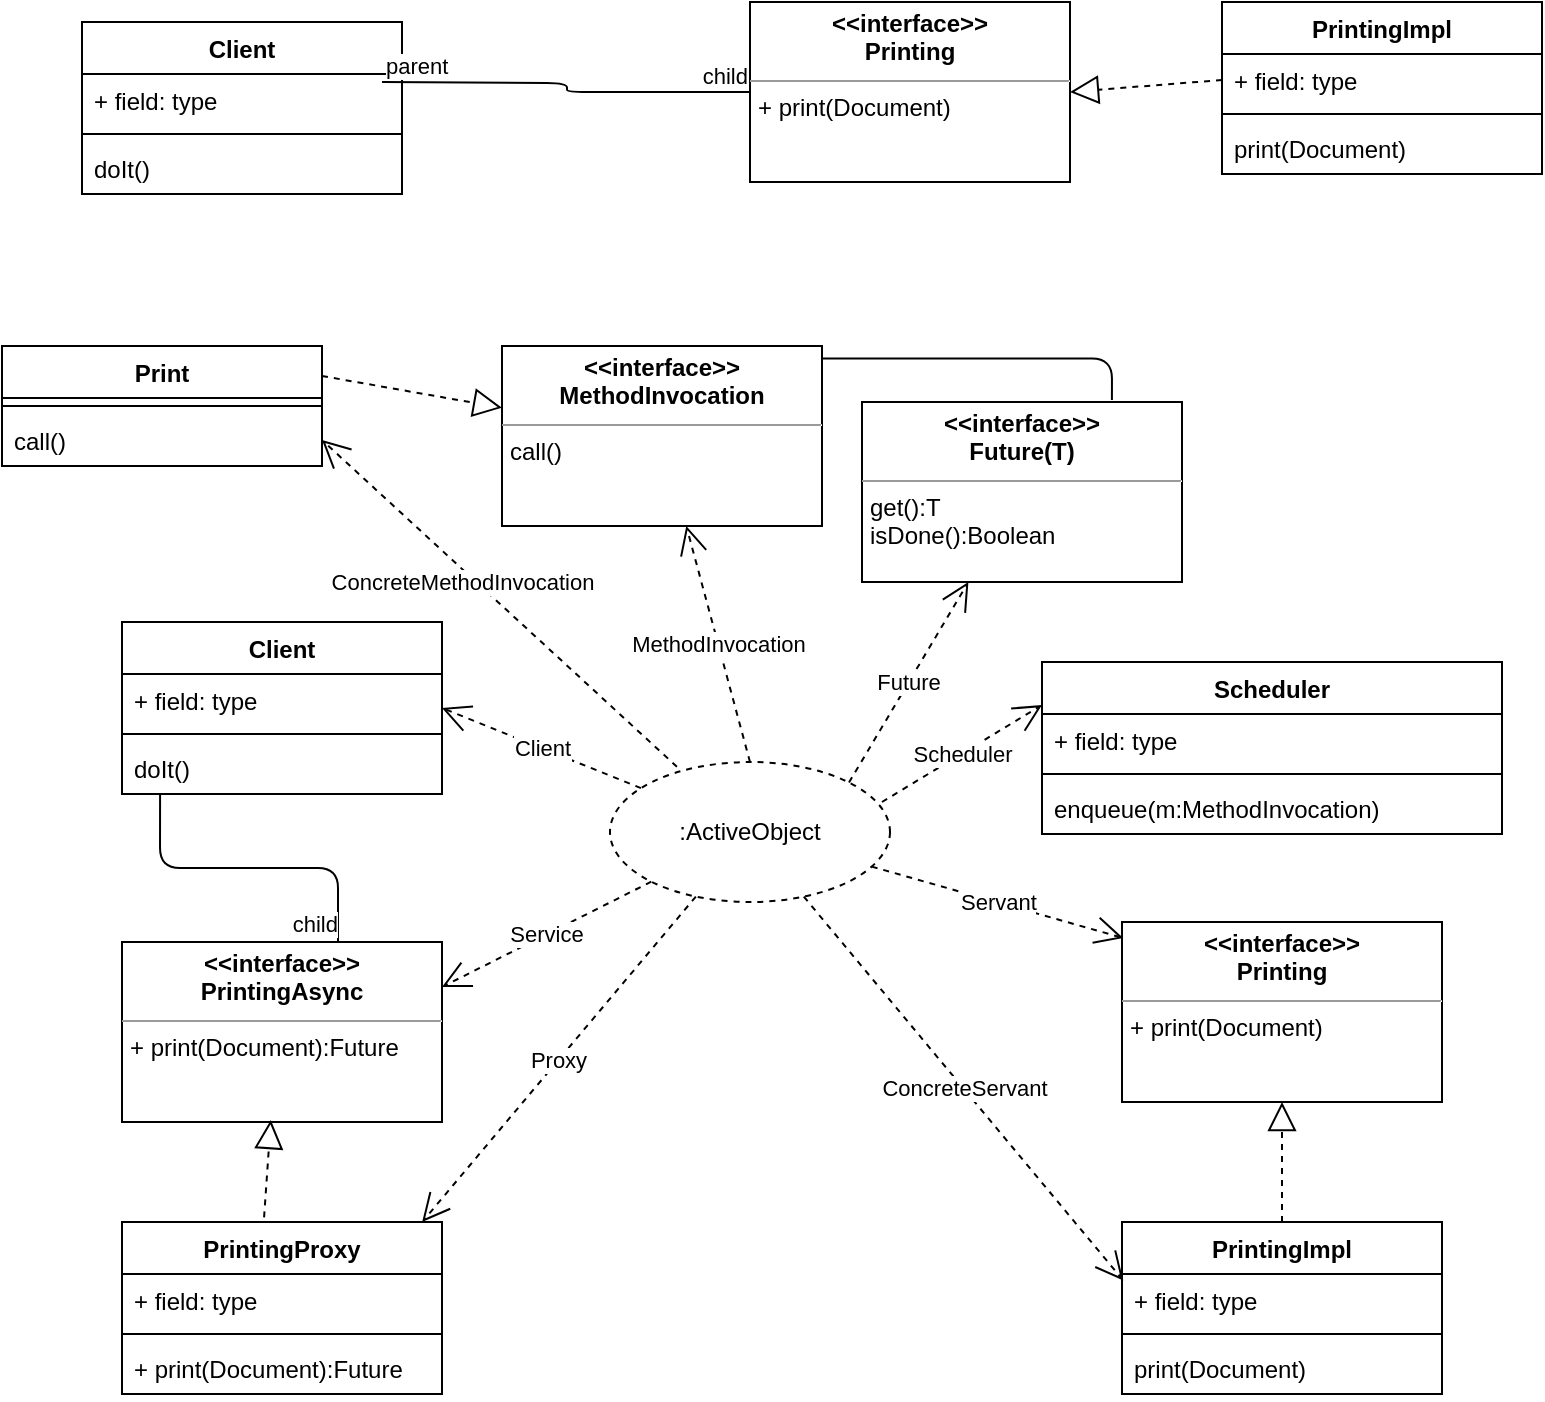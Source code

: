 <mxfile version="13.7.9" type="device" pages="6"><diagram id="1dwqEB6doRE_tFLgQ4qO" name="PrintingAsync types"><mxGraphModel dx="897" dy="573" grid="1" gridSize="10" guides="1" tooltips="1" connect="1" arrows="1" fold="1" page="1" pageScale="1" pageWidth="827" pageHeight="1169" math="0" shadow="0"><root><mxCell id="0"/><mxCell id="1" parent="0"/><mxCell id="ykbvOk35dduoiNCnqhzQ-1" value="Client" style="swimlane;fontStyle=1;align=center;verticalAlign=top;childLayout=stackLayout;horizontal=1;startSize=26;horizontalStack=0;resizeParent=1;resizeParentMax=0;resizeLast=0;collapsible=1;marginBottom=0;" parent="1" vertex="1"><mxGeometry x="80" y="80" width="160" height="86" as="geometry"/></mxCell><mxCell id="ykbvOk35dduoiNCnqhzQ-6" value="" style="endArrow=none;html=1;edgeStyle=orthogonalEdgeStyle;" parent="ykbvOk35dduoiNCnqhzQ-1" target="ykbvOk35dduoiNCnqhzQ-5" edge="1"><mxGeometry relative="1" as="geometry"><mxPoint x="150" y="30" as="sourcePoint"/><mxPoint x="310" y="30" as="targetPoint"/></mxGeometry></mxCell><mxCell id="ykbvOk35dduoiNCnqhzQ-7" value="parent" style="edgeLabel;resizable=0;html=1;align=left;verticalAlign=bottom;" parent="ykbvOk35dduoiNCnqhzQ-6" connectable="0" vertex="1"><mxGeometry x="-1" relative="1" as="geometry"/></mxCell><mxCell id="ykbvOk35dduoiNCnqhzQ-8" value="child" style="edgeLabel;resizable=0;html=1;align=right;verticalAlign=bottom;" parent="ykbvOk35dduoiNCnqhzQ-6" connectable="0" vertex="1"><mxGeometry x="1" relative="1" as="geometry"/></mxCell><mxCell id="ykbvOk35dduoiNCnqhzQ-2" value="+ field: type" style="text;strokeColor=none;fillColor=none;align=left;verticalAlign=top;spacingLeft=4;spacingRight=4;overflow=hidden;rotatable=0;points=[[0,0.5],[1,0.5]];portConstraint=eastwest;" parent="ykbvOk35dduoiNCnqhzQ-1" vertex="1"><mxGeometry y="26" width="160" height="26" as="geometry"/></mxCell><mxCell id="ykbvOk35dduoiNCnqhzQ-3" value="" style="line;strokeWidth=1;fillColor=none;align=left;verticalAlign=middle;spacingTop=-1;spacingLeft=3;spacingRight=3;rotatable=0;labelPosition=right;points=[];portConstraint=eastwest;" parent="ykbvOk35dduoiNCnqhzQ-1" vertex="1"><mxGeometry y="52" width="160" height="8" as="geometry"/></mxCell><mxCell id="ykbvOk35dduoiNCnqhzQ-4" value="doIt()" style="text;strokeColor=none;fillColor=none;align=left;verticalAlign=top;spacingLeft=4;spacingRight=4;overflow=hidden;rotatable=0;points=[[0,0.5],[1,0.5]];portConstraint=eastwest;" parent="ykbvOk35dduoiNCnqhzQ-1" vertex="1"><mxGeometry y="60" width="160" height="26" as="geometry"/></mxCell><mxCell id="ykbvOk35dduoiNCnqhzQ-5" value="&lt;p style=&quot;margin: 0px ; margin-top: 4px ; text-align: center&quot;&gt;&lt;b&gt;&amp;lt;&amp;lt;interface&amp;gt;&amp;gt;&lt;br&gt;Printing&lt;/b&gt;&lt;/p&gt;&lt;hr size=&quot;1&quot;&gt;&lt;p style=&quot;margin: 0px ; margin-left: 4px&quot;&gt;&lt;/p&gt;&lt;p style=&quot;margin: 0px ; margin-left: 4px&quot;&gt;+ print(Document)&lt;/p&gt;" style="verticalAlign=top;align=left;overflow=fill;fontSize=12;fontFamily=Helvetica;html=1;" parent="1" vertex="1"><mxGeometry x="414" y="70" width="160" height="90" as="geometry"/></mxCell><mxCell id="ykbvOk35dduoiNCnqhzQ-9" value=":ActiveObject" style="ellipse;whiteSpace=wrap;html=1;dashed=1;" parent="1" vertex="1"><mxGeometry x="344" y="450" width="140" height="70" as="geometry"/></mxCell><mxCell id="ykbvOk35dduoiNCnqhzQ-10" value="Client" style="swimlane;fontStyle=1;align=center;verticalAlign=top;childLayout=stackLayout;horizontal=1;startSize=26;horizontalStack=0;resizeParent=1;resizeParentMax=0;resizeLast=0;collapsible=1;marginBottom=0;" parent="1" vertex="1"><mxGeometry x="100" y="380" width="160" height="86" as="geometry"/></mxCell><mxCell id="ykbvOk35dduoiNCnqhzQ-14" value="+ field: type" style="text;strokeColor=none;fillColor=none;align=left;verticalAlign=top;spacingLeft=4;spacingRight=4;overflow=hidden;rotatable=0;points=[[0,0.5],[1,0.5]];portConstraint=eastwest;" parent="ykbvOk35dduoiNCnqhzQ-10" vertex="1"><mxGeometry y="26" width="160" height="26" as="geometry"/></mxCell><mxCell id="ykbvOk35dduoiNCnqhzQ-15" value="" style="line;strokeWidth=1;fillColor=none;align=left;verticalAlign=middle;spacingTop=-1;spacingLeft=3;spacingRight=3;rotatable=0;labelPosition=right;points=[];portConstraint=eastwest;" parent="ykbvOk35dduoiNCnqhzQ-10" vertex="1"><mxGeometry y="52" width="160" height="8" as="geometry"/></mxCell><mxCell id="ykbvOk35dduoiNCnqhzQ-16" value="doIt()" style="text;strokeColor=none;fillColor=none;align=left;verticalAlign=top;spacingLeft=4;spacingRight=4;overflow=hidden;rotatable=0;points=[[0,0.5],[1,0.5]];portConstraint=eastwest;" parent="ykbvOk35dduoiNCnqhzQ-10" vertex="1"><mxGeometry y="60" width="160" height="26" as="geometry"/></mxCell><mxCell id="ykbvOk35dduoiNCnqhzQ-17" value="Client" style="endArrow=open;endSize=12;dashed=1;html=1;" parent="1" source="ykbvOk35dduoiNCnqhzQ-9" edge="1"><mxGeometry width="160" relative="1" as="geometry"><mxPoint x="230" y="620" as="sourcePoint"/><mxPoint x="260" y="423" as="targetPoint"/></mxGeometry></mxCell><mxCell id="ykbvOk35dduoiNCnqhzQ-18" value="&lt;p style=&quot;margin: 0px ; margin-top: 4px ; text-align: center&quot;&gt;&lt;b&gt;&amp;lt;&amp;lt;interface&amp;gt;&amp;gt;&lt;br&gt;PrintingAsync&lt;/b&gt;&lt;/p&gt;&lt;hr size=&quot;1&quot;&gt;&lt;p style=&quot;margin: 0px ; margin-left: 4px&quot;&gt;&lt;/p&gt;&lt;p style=&quot;margin: 0px ; margin-left: 4px&quot;&gt;+ print(Document):Future&lt;/p&gt;" style="verticalAlign=top;align=left;overflow=fill;fontSize=12;fontFamily=Helvetica;html=1;" parent="1" vertex="1"><mxGeometry x="100" y="540" width="160" height="90" as="geometry"/></mxCell><mxCell id="ykbvOk35dduoiNCnqhzQ-19" value="" style="endArrow=none;html=1;edgeStyle=orthogonalEdgeStyle;entryX=0.675;entryY=0;entryDx=0;entryDy=0;entryPerimeter=0;exitX=0.119;exitY=1;exitDx=0;exitDy=0;exitPerimeter=0;" parent="1" source="ykbvOk35dduoiNCnqhzQ-16" target="ykbvOk35dduoiNCnqhzQ-18" edge="1"><mxGeometry relative="1" as="geometry"><mxPoint x="50" y="490" as="sourcePoint"/><mxPoint x="210" y="490" as="targetPoint"/></mxGeometry></mxCell><mxCell id="ykbvOk35dduoiNCnqhzQ-21" value="child" style="edgeLabel;resizable=0;html=1;align=right;verticalAlign=bottom;" parent="ykbvOk35dduoiNCnqhzQ-19" connectable="0" vertex="1"><mxGeometry x="1" relative="1" as="geometry"/></mxCell><mxCell id="ykbvOk35dduoiNCnqhzQ-22" value="Service" style="endArrow=open;endSize=12;dashed=1;html=1;entryX=1;entryY=0.25;entryDx=0;entryDy=0;" parent="1" source="ykbvOk35dduoiNCnqhzQ-9" target="ykbvOk35dduoiNCnqhzQ-18" edge="1"><mxGeometry width="160" relative="1" as="geometry"><mxPoint x="408.533" y="643.802" as="sourcePoint"/><mxPoint x="300" y="570" as="targetPoint"/></mxGeometry></mxCell><mxCell id="ykbvOk35dduoiNCnqhzQ-23" value="PrintingProxy" style="swimlane;fontStyle=1;align=center;verticalAlign=top;childLayout=stackLayout;horizontal=1;startSize=26;horizontalStack=0;resizeParent=1;resizeParentMax=0;resizeLast=0;collapsible=1;marginBottom=0;" parent="1" vertex="1"><mxGeometry x="100" y="680" width="160" height="86" as="geometry"/></mxCell><mxCell id="ykbvOk35dduoiNCnqhzQ-24" value="+ field: type" style="text;strokeColor=none;fillColor=none;align=left;verticalAlign=top;spacingLeft=4;spacingRight=4;overflow=hidden;rotatable=0;points=[[0,0.5],[1,0.5]];portConstraint=eastwest;" parent="ykbvOk35dduoiNCnqhzQ-23" vertex="1"><mxGeometry y="26" width="160" height="26" as="geometry"/></mxCell><mxCell id="ykbvOk35dduoiNCnqhzQ-25" value="" style="line;strokeWidth=1;fillColor=none;align=left;verticalAlign=middle;spacingTop=-1;spacingLeft=3;spacingRight=3;rotatable=0;labelPosition=right;points=[];portConstraint=eastwest;" parent="ykbvOk35dduoiNCnqhzQ-23" vertex="1"><mxGeometry y="52" width="160" height="8" as="geometry"/></mxCell><mxCell id="ykbvOk35dduoiNCnqhzQ-26" value="+ print(Document):Future" style="text;strokeColor=none;fillColor=none;align=left;verticalAlign=top;spacingLeft=4;spacingRight=4;overflow=hidden;rotatable=0;points=[[0,0.5],[1,0.5]];portConstraint=eastwest;" parent="ykbvOk35dduoiNCnqhzQ-23" vertex="1"><mxGeometry y="60" width="160" height="26" as="geometry"/></mxCell><mxCell id="ykbvOk35dduoiNCnqhzQ-27" value="Proxy" style="endArrow=open;endSize=12;dashed=1;html=1;entryX=0.938;entryY=0;entryDx=0;entryDy=0;entryPerimeter=0;" parent="1" source="ykbvOk35dduoiNCnqhzQ-9" target="ykbvOk35dduoiNCnqhzQ-23" edge="1"><mxGeometry width="160" relative="1" as="geometry"><mxPoint x="377.224" y="607.985" as="sourcePoint"/><mxPoint x="290" y="630" as="targetPoint"/></mxGeometry></mxCell><mxCell id="ykbvOk35dduoiNCnqhzQ-28" value="&lt;p style=&quot;margin: 0px ; margin-top: 4px ; text-align: center&quot;&gt;&lt;b&gt;&amp;lt;&amp;lt;interface&amp;gt;&amp;gt;&lt;br&gt;MethodInvocation&lt;/b&gt;&lt;/p&gt;&lt;hr size=&quot;1&quot;&gt;&lt;p style=&quot;margin: 0px ; margin-left: 4px&quot;&gt;&lt;/p&gt;&lt;p style=&quot;margin: 0px ; margin-left: 4px&quot;&gt;call()&lt;/p&gt;" style="verticalAlign=top;align=left;overflow=fill;fontSize=12;fontFamily=Helvetica;html=1;" parent="1" vertex="1"><mxGeometry x="290" y="242" width="160" height="90" as="geometry"/></mxCell><mxCell id="ykbvOk35dduoiNCnqhzQ-29" value="MethodInvocation" style="endArrow=open;endSize=12;dashed=1;html=1;exitX=0.5;exitY=0;exitDx=0;exitDy=0;" parent="1" source="ykbvOk35dduoiNCnqhzQ-9" target="ykbvOk35dduoiNCnqhzQ-28" edge="1"><mxGeometry width="160" relative="1" as="geometry"><mxPoint x="439.478" y="430.049" as="sourcePoint"/><mxPoint x="340" y="390" as="targetPoint"/></mxGeometry></mxCell><mxCell id="ykbvOk35dduoiNCnqhzQ-30" value="&lt;p style=&quot;margin: 0px ; margin-top: 4px ; text-align: center&quot;&gt;&lt;b&gt;&amp;lt;&amp;lt;interface&amp;gt;&amp;gt;&lt;br&gt;Future(T)&lt;/b&gt;&lt;/p&gt;&lt;hr size=&quot;1&quot;&gt;&lt;p style=&quot;margin: 0px ; margin-left: 4px&quot;&gt;&lt;/p&gt;&lt;p style=&quot;margin: 0px ; margin-left: 4px&quot;&gt;get():T&lt;br&gt;isDone():Boolean&lt;/p&gt;" style="verticalAlign=top;align=left;overflow=fill;fontSize=12;fontFamily=Helvetica;html=1;" parent="1" vertex="1"><mxGeometry x="470" y="270" width="160" height="90" as="geometry"/></mxCell><mxCell id="ykbvOk35dduoiNCnqhzQ-31" value="Future" style="endArrow=open;endSize=12;dashed=1;html=1;exitX=1;exitY=0;exitDx=0;exitDy=0;" parent="1" source="ykbvOk35dduoiNCnqhzQ-9" target="ykbvOk35dduoiNCnqhzQ-30" edge="1"><mxGeometry width="160" relative="1" as="geometry"><mxPoint x="566.67" y="470" as="sourcePoint"/><mxPoint x="560.003" y="380" as="targetPoint"/></mxGeometry></mxCell><mxCell id="ykbvOk35dduoiNCnqhzQ-32" value="Scheduler" style="swimlane;fontStyle=1;align=center;verticalAlign=top;childLayout=stackLayout;horizontal=1;startSize=26;horizontalStack=0;resizeParent=1;resizeParentMax=0;resizeLast=0;collapsible=1;marginBottom=0;" parent="1" vertex="1"><mxGeometry x="560" y="400" width="230" height="86" as="geometry"/></mxCell><mxCell id="ykbvOk35dduoiNCnqhzQ-36" value="+ field: type" style="text;strokeColor=none;fillColor=none;align=left;verticalAlign=top;spacingLeft=4;spacingRight=4;overflow=hidden;rotatable=0;points=[[0,0.5],[1,0.5]];portConstraint=eastwest;" parent="ykbvOk35dduoiNCnqhzQ-32" vertex="1"><mxGeometry y="26" width="230" height="26" as="geometry"/></mxCell><mxCell id="ykbvOk35dduoiNCnqhzQ-37" value="" style="line;strokeWidth=1;fillColor=none;align=left;verticalAlign=middle;spacingTop=-1;spacingLeft=3;spacingRight=3;rotatable=0;labelPosition=right;points=[];portConstraint=eastwest;" parent="ykbvOk35dduoiNCnqhzQ-32" vertex="1"><mxGeometry y="52" width="230" height="8" as="geometry"/></mxCell><mxCell id="ykbvOk35dduoiNCnqhzQ-38" value="enqueue(m:MethodInvocation)" style="text;strokeColor=none;fillColor=none;align=left;verticalAlign=top;spacingLeft=4;spacingRight=4;overflow=hidden;rotatable=0;points=[[0,0.5],[1,0.5]];portConstraint=eastwest;" parent="ykbvOk35dduoiNCnqhzQ-32" vertex="1"><mxGeometry y="60" width="230" height="26" as="geometry"/></mxCell><mxCell id="ykbvOk35dduoiNCnqhzQ-40" value="Scheduler" style="endArrow=open;endSize=12;dashed=1;html=1;entryX=0;entryY=0.25;entryDx=0;entryDy=0;" parent="1" target="ykbvOk35dduoiNCnqhzQ-32" edge="1"><mxGeometry width="160" relative="1" as="geometry"><mxPoint x="480" y="470" as="sourcePoint"/><mxPoint x="533.316" y="370" as="targetPoint"/></mxGeometry></mxCell><mxCell id="ykbvOk35dduoiNCnqhzQ-41" value="&lt;p style=&quot;margin: 0px ; margin-top: 4px ; text-align: center&quot;&gt;&lt;b&gt;&amp;lt;&amp;lt;interface&amp;gt;&amp;gt;&lt;br&gt;Printing&lt;/b&gt;&lt;/p&gt;&lt;hr size=&quot;1&quot;&gt;&lt;p style=&quot;margin: 0px ; margin-left: 4px&quot;&gt;&lt;/p&gt;&lt;p style=&quot;margin: 0px ; margin-left: 4px&quot;&gt;+ print(Document)&lt;/p&gt;" style="verticalAlign=top;align=left;overflow=fill;fontSize=12;fontFamily=Helvetica;html=1;" parent="1" vertex="1"><mxGeometry x="600" y="530" width="160" height="90" as="geometry"/></mxCell><mxCell id="ykbvOk35dduoiNCnqhzQ-42" value="Servant" style="endArrow=open;endSize=12;dashed=1;html=1;entryX=0.004;entryY=0.089;entryDx=0;entryDy=0;entryPerimeter=0;" parent="1" source="ykbvOk35dduoiNCnqhzQ-9" target="ykbvOk35dduoiNCnqhzQ-41" edge="1"><mxGeometry width="160" relative="1" as="geometry"><mxPoint x="490" y="480" as="sourcePoint"/><mxPoint x="570" y="431.5" as="targetPoint"/></mxGeometry></mxCell><mxCell id="ykbvOk35dduoiNCnqhzQ-50" value="" style="endArrow=block;dashed=1;endFill=0;endSize=12;html=1;exitX=1;exitY=0.25;exitDx=0;exitDy=0;" parent="1" source="ykbvOk35dduoiNCnqhzQ-43" target="ykbvOk35dduoiNCnqhzQ-28" edge="1"><mxGeometry width="160" relative="1" as="geometry"><mxPoint x="190" y="311" as="sourcePoint"/><mxPoint x="330" y="230" as="targetPoint"/></mxGeometry></mxCell><mxCell id="ykbvOk35dduoiNCnqhzQ-51" value="ConcreteMethodInvocation" style="endArrow=open;endSize=12;dashed=1;html=1;exitX=0.239;exitY=0.034;exitDx=0;exitDy=0;entryX=1;entryY=0.5;entryDx=0;entryDy=0;exitPerimeter=0;" parent="1" source="ykbvOk35dduoiNCnqhzQ-9" target="ykbvOk35dduoiNCnqhzQ-49" edge="1"><mxGeometry x="0.174" y="5" width="160" relative="1" as="geometry"><mxPoint x="282.67" y="422" as="sourcePoint"/><mxPoint x="240.003" y="332" as="targetPoint"/><mxPoint as="offset"/></mxGeometry></mxCell><mxCell id="ykbvOk35dduoiNCnqhzQ-43" value="Print" style="swimlane;fontStyle=1;align=center;verticalAlign=top;childLayout=stackLayout;horizontal=1;startSize=26;horizontalStack=0;resizeParent=1;resizeParentMax=0;resizeLast=0;collapsible=1;marginBottom=0;" parent="1" vertex="1"><mxGeometry x="40" y="242" width="160" height="60" as="geometry"/></mxCell><mxCell id="ykbvOk35dduoiNCnqhzQ-48" value="" style="line;strokeWidth=1;fillColor=none;align=left;verticalAlign=middle;spacingTop=-1;spacingLeft=3;spacingRight=3;rotatable=0;labelPosition=right;points=[];portConstraint=eastwest;" parent="ykbvOk35dduoiNCnqhzQ-43" vertex="1"><mxGeometry y="26" width="160" height="8" as="geometry"/></mxCell><mxCell id="ykbvOk35dduoiNCnqhzQ-49" value="call()" style="text;strokeColor=none;fillColor=none;align=left;verticalAlign=top;spacingLeft=4;spacingRight=4;overflow=hidden;rotatable=0;points=[[0,0.5],[1,0.5]];portConstraint=eastwest;" parent="ykbvOk35dduoiNCnqhzQ-43" vertex="1"><mxGeometry y="34" width="160" height="26" as="geometry"/></mxCell><mxCell id="ykbvOk35dduoiNCnqhzQ-52" value="PrintingImpl" style="swimlane;fontStyle=1;align=center;verticalAlign=top;childLayout=stackLayout;horizontal=1;startSize=26;horizontalStack=0;resizeParent=1;resizeParentMax=0;resizeLast=0;collapsible=1;marginBottom=0;" parent="1" vertex="1"><mxGeometry x="600" y="680" width="160" height="86" as="geometry"/></mxCell><mxCell id="ykbvOk35dduoiNCnqhzQ-56" value="+ field: type" style="text;strokeColor=none;fillColor=none;align=left;verticalAlign=top;spacingLeft=4;spacingRight=4;overflow=hidden;rotatable=0;points=[[0,0.5],[1,0.5]];portConstraint=eastwest;" parent="ykbvOk35dduoiNCnqhzQ-52" vertex="1"><mxGeometry y="26" width="160" height="26" as="geometry"/></mxCell><mxCell id="ykbvOk35dduoiNCnqhzQ-57" value="" style="line;strokeWidth=1;fillColor=none;align=left;verticalAlign=middle;spacingTop=-1;spacingLeft=3;spacingRight=3;rotatable=0;labelPosition=right;points=[];portConstraint=eastwest;" parent="ykbvOk35dduoiNCnqhzQ-52" vertex="1"><mxGeometry y="52" width="160" height="8" as="geometry"/></mxCell><mxCell id="ykbvOk35dduoiNCnqhzQ-58" value="print(Document)" style="text;strokeColor=none;fillColor=none;align=left;verticalAlign=top;spacingLeft=4;spacingRight=4;overflow=hidden;rotatable=0;points=[[0,0.5],[1,0.5]];portConstraint=eastwest;" parent="ykbvOk35dduoiNCnqhzQ-52" vertex="1"><mxGeometry y="60" width="160" height="26" as="geometry"/></mxCell><mxCell id="ykbvOk35dduoiNCnqhzQ-59" value="" style="endArrow=block;dashed=1;endFill=0;endSize=12;html=1;entryX=0.5;entryY=1;entryDx=0;entryDy=0;exitX=0.5;exitY=0;exitDx=0;exitDy=0;" parent="1" source="ykbvOk35dduoiNCnqhzQ-52" target="ykbvOk35dduoiNCnqhzQ-41" edge="1"><mxGeometry width="160" relative="1" as="geometry"><mxPoint x="390" y="690" as="sourcePoint"/><mxPoint x="550" y="690" as="targetPoint"/></mxGeometry></mxCell><mxCell id="ykbvOk35dduoiNCnqhzQ-60" value="PrintingImpl" style="swimlane;fontStyle=1;align=center;verticalAlign=top;childLayout=stackLayout;horizontal=1;startSize=26;horizontalStack=0;resizeParent=1;resizeParentMax=0;resizeLast=0;collapsible=1;marginBottom=0;" parent="1" vertex="1"><mxGeometry x="650" y="70" width="160" height="86" as="geometry"/></mxCell><mxCell id="ykbvOk35dduoiNCnqhzQ-61" value="+ field: type" style="text;strokeColor=none;fillColor=none;align=left;verticalAlign=top;spacingLeft=4;spacingRight=4;overflow=hidden;rotatable=0;points=[[0,0.5],[1,0.5]];portConstraint=eastwest;" parent="ykbvOk35dduoiNCnqhzQ-60" vertex="1"><mxGeometry y="26" width="160" height="26" as="geometry"/></mxCell><mxCell id="ykbvOk35dduoiNCnqhzQ-62" value="" style="line;strokeWidth=1;fillColor=none;align=left;verticalAlign=middle;spacingTop=-1;spacingLeft=3;spacingRight=3;rotatable=0;labelPosition=right;points=[];portConstraint=eastwest;" parent="ykbvOk35dduoiNCnqhzQ-60" vertex="1"><mxGeometry y="52" width="160" height="8" as="geometry"/></mxCell><mxCell id="ykbvOk35dduoiNCnqhzQ-63" value="print(Document)" style="text;strokeColor=none;fillColor=none;align=left;verticalAlign=top;spacingLeft=4;spacingRight=4;overflow=hidden;rotatable=0;points=[[0,0.5],[1,0.5]];portConstraint=eastwest;" parent="ykbvOk35dduoiNCnqhzQ-60" vertex="1"><mxGeometry y="60" width="160" height="26" as="geometry"/></mxCell><mxCell id="ykbvOk35dduoiNCnqhzQ-64" value="" style="endArrow=block;dashed=1;endFill=0;endSize=12;html=1;entryX=1;entryY=0.5;entryDx=0;entryDy=0;exitX=0;exitY=0.5;exitDx=0;exitDy=0;" parent="1" source="ykbvOk35dduoiNCnqhzQ-61" target="ykbvOk35dduoiNCnqhzQ-5" edge="1"><mxGeometry width="160" relative="1" as="geometry"><mxPoint x="520" y="200" as="sourcePoint"/><mxPoint x="680" y="200" as="targetPoint"/></mxGeometry></mxCell><mxCell id="mo2kpi6eFdRpe3lpiaMU-1" value="ConcreteServant" style="endArrow=open;endSize=12;dashed=1;html=1;entryX=0.004;entryY=0.123;entryDx=0;entryDy=0;entryPerimeter=0;" parent="1" source="ykbvOk35dduoiNCnqhzQ-9" target="ykbvOk35dduoiNCnqhzQ-56" edge="1"><mxGeometry width="160" relative="1" as="geometry"><mxPoint x="449.995" y="594.242" as="sourcePoint"/><mxPoint x="575.73" y="630" as="targetPoint"/></mxGeometry></mxCell><mxCell id="HM6u4UCbNtEGzFBnNUwj-1" value="" style="endArrow=block;dashed=1;endFill=0;endSize=12;html=1;entryX=0.465;entryY=0.989;entryDx=0;entryDy=0;entryPerimeter=0;exitX=0.444;exitY=-0.027;exitDx=0;exitDy=0;exitPerimeter=0;" edge="1" parent="1" source="ykbvOk35dduoiNCnqhzQ-23" target="ykbvOk35dduoiNCnqhzQ-18"><mxGeometry width="160" relative="1" as="geometry"><mxPoint x="20" y="660" as="sourcePoint"/><mxPoint x="180" y="660" as="targetPoint"/></mxGeometry></mxCell><mxCell id="HM6u4UCbNtEGzFBnNUwj-3" value="" style="endArrow=none;html=1;edgeStyle=orthogonalEdgeStyle;exitX=0.998;exitY=0.07;exitDx=0;exitDy=0;exitPerimeter=0;entryX=0.781;entryY=-0.011;entryDx=0;entryDy=0;entryPerimeter=0;" edge="1" parent="1" source="ykbvOk35dduoiNCnqhzQ-28" target="ykbvOk35dduoiNCnqhzQ-30"><mxGeometry relative="1" as="geometry"><mxPoint x="520" y="240" as="sourcePoint"/><mxPoint x="680" y="240" as="targetPoint"/></mxGeometry></mxCell></root></mxGraphModel></diagram><diagram id="eaiKeIQxsXh7Qxx6xHSA" name="PrintingAsync seq 1"><mxGraphModel dx="897" dy="573" grid="1" gridSize="10" guides="1" tooltips="1" connect="1" arrows="1" fold="1" page="1" pageScale="1" pageWidth="827" pageHeight="1169" math="0" shadow="0"><root><mxCell id="cNORRxgi7yKfLT4lpUOj-0"/><mxCell id="cNORRxgi7yKfLT4lpUOj-1" parent="cNORRxgi7yKfLT4lpUOj-0"/><mxCell id="xk6WGwLED1M9LJ7ENxhj-0" value=":Client" style="shape=umlLifeline;perimeter=lifelinePerimeter;whiteSpace=wrap;html=1;container=1;collapsible=0;recursiveResize=0;outlineConnect=0;" parent="cNORRxgi7yKfLT4lpUOj-1" vertex="1"><mxGeometry x="40" y="120" width="100" height="320" as="geometry"/></mxCell><mxCell id="xk6WGwLED1M9LJ7ENxhj-6" value="" style="html=1;points=[];perimeter=orthogonalPerimeter;" parent="xk6WGwLED1M9LJ7ENxhj-0" vertex="1"><mxGeometry x="45" y="40" width="10" height="40" as="geometry"/></mxCell><mxCell id="eG8PJ2eUUvVjdP-9yV9b-0" value="" style="html=1;points=[];perimeter=orthogonalPerimeter;" vertex="1" parent="xk6WGwLED1M9LJ7ENxhj-0"><mxGeometry x="45" y="230" width="10" height="80" as="geometry"/></mxCell><mxCell id="xk6WGwLED1M9LJ7ENxhj-1" value="Phase 1 : demande service par le client" style="shape=note;whiteSpace=wrap;html=1;size=14;verticalAlign=top;align=left;spacingTop=-6;" parent="cNORRxgi7yKfLT4lpUOj-1" vertex="1"><mxGeometry x="80" y="10" width="350" height="70" as="geometry"/></mxCell><mxCell id="xk6WGwLED1M9LJ7ENxhj-2" value=":PrintingProxy" style="shape=umlLifeline;perimeter=lifelinePerimeter;whiteSpace=wrap;html=1;container=1;collapsible=0;recursiveResize=0;outlineConnect=0;" parent="cNORRxgi7yKfLT4lpUOj-1" vertex="1"><mxGeometry x="240" y="120" width="100" height="300" as="geometry"/></mxCell><mxCell id="xk6WGwLED1M9LJ7ENxhj-3" value="" style="html=1;points=[];perimeter=orthogonalPerimeter;" parent="xk6WGwLED1M9LJ7ENxhj-2" vertex="1"><mxGeometry x="45" y="80" width="10" height="160" as="geometry"/></mxCell><mxCell id="0pdSo9mbwryp_gs3mEOD-1" value="create()" style="endArrow=open;endSize=12;html=1;exitX=1;exitY=0.121;exitDx=0;exitDy=0;exitPerimeter=0;" parent="xk6WGwLED1M9LJ7ENxhj-2" source="xk6WGwLED1M9LJ7ENxhj-3" edge="1"><mxGeometry width="160" relative="1" as="geometry"><mxPoint x="70" y="90" as="sourcePoint"/><mxPoint x="150" y="99" as="targetPoint"/></mxGeometry></mxCell><mxCell id="xk6WGwLED1M9LJ7ENxhj-4" value="print(d)" style="html=1;verticalAlign=bottom;endArrow=block;entryX=0;entryY=0;" parent="cNORRxgi7yKfLT4lpUOj-1" source="xk6WGwLED1M9LJ7ENxhj-6" target="xk6WGwLED1M9LJ7ENxhj-3" edge="1"><mxGeometry relative="1" as="geometry"><mxPoint x="215" y="200" as="sourcePoint"/></mxGeometry></mxCell><mxCell id="0pdSo9mbwryp_gs3mEOD-0" value="p:Print" style="shape=umlLifeline;perimeter=lifelinePerimeter;whiteSpace=wrap;html=1;container=1;collapsible=0;recursiveResize=0;outlineConnect=0;" parent="cNORRxgi7yKfLT4lpUOj-1" vertex="1"><mxGeometry x="400" y="200" width="100" height="300" as="geometry"/></mxCell><mxCell id="0pdSo9mbwryp_gs3mEOD-2" value=":Scheduler" style="shape=umlLifeline;perimeter=lifelinePerimeter;whiteSpace=wrap;html=1;container=1;collapsible=0;recursiveResize=0;outlineConnect=0;" parent="cNORRxgi7yKfLT4lpUOj-1" vertex="1"><mxGeometry x="520" y="120" width="100" height="420" as="geometry"/></mxCell><mxCell id="0pdSo9mbwryp_gs3mEOD-3" value="" style="html=1;points=[];perimeter=orthogonalPerimeter;" parent="0pdSo9mbwryp_gs3mEOD-2" vertex="1"><mxGeometry x="45" y="40" width="10" height="380" as="geometry"/></mxCell><mxCell id="0pdSo9mbwryp_gs3mEOD-4" value="" style="html=1;points=[];perimeter=orthogonalPerimeter;" parent="0pdSo9mbwryp_gs3mEOD-2" vertex="1"><mxGeometry x="35" y="142.96" width="10" height="80" as="geometry"/></mxCell><mxCell id="xk6WGwLED1M9LJ7ENxhj-5" value="f:Future" style="html=1;verticalAlign=bottom;endArrow=open;dashed=1;endSize=8;exitX=0;exitY=0.95;" parent="cNORRxgi7yKfLT4lpUOj-1" source="xk6WGwLED1M9LJ7ENxhj-3" edge="1"><mxGeometry relative="1" as="geometry"><mxPoint x="100" y="352" as="targetPoint"/></mxGeometry></mxCell><mxCell id="0pdSo9mbwryp_gs3mEOD-5" value="enqueue(p)" style="html=1;verticalAlign=bottom;endArrow=block;entryX=0;entryY=0;exitX=0.867;exitY=0.294;exitDx=0;exitDy=0;exitPerimeter=0;" parent="cNORRxgi7yKfLT4lpUOj-1" target="0pdSo9mbwryp_gs3mEOD-4" edge="1"><mxGeometry relative="1" as="geometry"><mxPoint x="293.67" y="260.0" as="sourcePoint"/></mxGeometry></mxCell><mxCell id="0pdSo9mbwryp_gs3mEOD-7" value="f:Future" style="html=1;" parent="cNORRxgi7yKfLT4lpUOj-1" vertex="1"><mxGeometry x="660" y="278" width="110" height="50" as="geometry"/></mxCell><mxCell id="0pdSo9mbwryp_gs3mEOD-8" value="create()" style="endArrow=open;endSize=12;html=1;entryX=0;entryY=0.5;entryDx=0;entryDy=0;" parent="cNORRxgi7yKfLT4lpUOj-1" source="0pdSo9mbwryp_gs3mEOD-3" target="0pdSo9mbwryp_gs3mEOD-7" edge="1"><mxGeometry width="160" relative="1" as="geometry"><mxPoint x="570" y="310.36" as="sourcePoint"/><mxPoint x="665" y="310" as="targetPoint"/></mxGeometry></mxCell><mxCell id="0pdSo9mbwryp_gs3mEOD-6" value="f:Future" style="html=1;verticalAlign=bottom;endArrow=open;dashed=1;endSize=8;exitX=0;exitY=0.95;entryX=0.867;entryY=0.852;entryDx=0;entryDy=0;entryPerimeter=0;" parent="cNORRxgi7yKfLT4lpUOj-1" source="0pdSo9mbwryp_gs3mEOD-4" target="xk6WGwLED1M9LJ7ENxhj-3" edge="1"><mxGeometry relative="1" as="geometry"><mxPoint x="485" y="338.96" as="targetPoint"/></mxGeometry></mxCell></root></mxGraphModel></diagram><diagram id="BfMYJU7LU6vGQuhOKM8l" name="Printing seq phase 2"><mxGraphModel dx="897" dy="573" grid="1" gridSize="10" guides="1" tooltips="1" connect="1" arrows="1" fold="1" page="1" pageScale="1" pageWidth="827" pageHeight="1169" math="0" shadow="0"><root><mxCell id="b_yImnkRX5AiHtMa6YAp-0"/><mxCell id="b_yImnkRX5AiHtMa6YAp-1" parent="b_yImnkRX5AiHtMa6YAp-0"/><mxCell id="At6B1m9o4wtmn7jxax2j-0" value=":Scheduler" style="shape=umlLifeline;perimeter=lifelinePerimeter;whiteSpace=wrap;html=1;container=1;collapsible=0;recursiveResize=0;outlineConnect=0;" parent="b_yImnkRX5AiHtMa6YAp-1" vertex="1"><mxGeometry x="100" y="90" width="100" height="390" as="geometry"/></mxCell><mxCell id="At6B1m9o4wtmn7jxax2j-1" value="" style="html=1;points=[];perimeter=orthogonalPerimeter;" parent="At6B1m9o4wtmn7jxax2j-0" vertex="1"><mxGeometry x="45" y="40" width="10" height="350" as="geometry"/></mxCell><mxCell id="At6B1m9o4wtmn7jxax2j-2" value="" style="html=1;points=[];perimeter=orthogonalPerimeter;" parent="At6B1m9o4wtmn7jxax2j-0" vertex="1"><mxGeometry x="55" y="90" width="10" height="40" as="geometry"/></mxCell><mxCell id="At6B1m9o4wtmn7jxax2j-3" value="nextMI()" style="edgeStyle=orthogonalEdgeStyle;html=1;align=left;spacingLeft=2;endArrow=block;rounded=0;entryX=1;entryY=0;" parent="At6B1m9o4wtmn7jxax2j-0" target="At6B1m9o4wtmn7jxax2j-2" edge="1"><mxGeometry relative="1" as="geometry"><mxPoint x="60" y="70" as="sourcePoint"/><Array as="points"><mxPoint x="85" y="70"/></Array></mxGeometry></mxCell><mxCell id="At6B1m9o4wtmn7jxax2j-4" value="p:Print" style="shape=umlLifeline;perimeter=lifelinePerimeter;whiteSpace=wrap;html=1;container=1;collapsible=0;recursiveResize=0;outlineConnect=0;" parent="b_yImnkRX5AiHtMa6YAp-1" vertex="1"><mxGeometry x="270" y="90" width="100" height="320" as="geometry"/></mxCell><mxCell id="At6B1m9o4wtmn7jxax2j-5" value="" style="html=1;points=[];perimeter=orthogonalPerimeter;" parent="At6B1m9o4wtmn7jxax2j-4" vertex="1"><mxGeometry x="45" y="150" width="10" height="20" as="geometry"/></mxCell><mxCell id="Oea5iaGQU03zyFrOrjHN-4" value="" style="html=1;points=[];perimeter=orthogonalPerimeter;" parent="At6B1m9o4wtmn7jxax2j-4" vertex="1"><mxGeometry x="45" y="240" width="10" height="80" as="geometry"/></mxCell><mxCell id="At6B1m9o4wtmn7jxax2j-6" value="call()" style="html=1;verticalAlign=bottom;endArrow=block;entryX=0;entryY=0;" parent="b_yImnkRX5AiHtMa6YAp-1" source="At6B1m9o4wtmn7jxax2j-1" target="At6B1m9o4wtmn7jxax2j-5" edge="1"><mxGeometry relative="1" as="geometry"><mxPoint x="240" y="240" as="sourcePoint"/></mxGeometry></mxCell><mxCell id="Oea5iaGQU03zyFrOrjHN-0" value=":PrintingImpl" style="shape=umlLifeline;perimeter=lifelinePerimeter;whiteSpace=wrap;html=1;container=1;collapsible=0;recursiveResize=0;outlineConnect=0;" parent="b_yImnkRX5AiHtMa6YAp-1" vertex="1"><mxGeometry x="440" y="90" width="100" height="300" as="geometry"/></mxCell><mxCell id="Oea5iaGQU03zyFrOrjHN-1" value="" style="html=1;points=[];perimeter=orthogonalPerimeter;" parent="Oea5iaGQU03zyFrOrjHN-0" vertex="1"><mxGeometry x="45" y="170" width="10" height="80" as="geometry"/></mxCell><mxCell id="Oea5iaGQU03zyFrOrjHN-2" value="print(d)" style="html=1;verticalAlign=bottom;endArrow=block;entryX=0;entryY=0;" parent="b_yImnkRX5AiHtMa6YAp-1" source="At6B1m9o4wtmn7jxax2j-4" target="Oea5iaGQU03zyFrOrjHN-1" edge="1"><mxGeometry relative="1" as="geometry"><mxPoint x="415" y="240" as="sourcePoint"/></mxGeometry></mxCell><mxCell id="Oea5iaGQU03zyFrOrjHN-3" value="" style="html=1;verticalAlign=bottom;endArrow=open;dashed=1;endSize=8;exitX=0;exitY=0.95;" parent="b_yImnkRX5AiHtMa6YAp-1" source="Oea5iaGQU03zyFrOrjHN-1" edge="1"><mxGeometry relative="1" as="geometry"><mxPoint x="330" y="336" as="targetPoint"/></mxGeometry></mxCell><mxCell id="Oea5iaGQU03zyFrOrjHN-6" value="" style="html=1;verticalAlign=bottom;endArrow=open;dashed=1;endSize=8;exitX=0;exitY=0.95;entryX=0.867;entryY=0.803;entryDx=0;entryDy=0;entryPerimeter=0;" parent="b_yImnkRX5AiHtMa6YAp-1" source="Oea5iaGQU03zyFrOrjHN-4" target="At6B1m9o4wtmn7jxax2j-1" edge="1"><mxGeometry relative="1" as="geometry"><mxPoint x="170" y="406" as="targetPoint"/></mxGeometry></mxCell><mxCell id="Oea5iaGQU03zyFrOrjHN-7" value="f:Future" style="shape=umlLifeline;perimeter=lifelinePerimeter;whiteSpace=wrap;html=1;container=1;collapsible=0;recursiveResize=0;outlineConnect=0;" parent="b_yImnkRX5AiHtMa6YAp-1" vertex="1"><mxGeometry x="600" y="90" width="100" height="420" as="geometry"/></mxCell><mxCell id="Oea5iaGQU03zyFrOrjHN-8" value="" style="html=1;points=[];perimeter=orthogonalPerimeter;" parent="Oea5iaGQU03zyFrOrjHN-7" vertex="1"><mxGeometry x="45" y="330" width="10" height="50" as="geometry"/></mxCell><mxCell id="Oea5iaGQU03zyFrOrjHN-9" value="setValue() ou setDone()" style="html=1;verticalAlign=bottom;endArrow=block;entryX=0;entryY=0;exitX=0.867;exitY=0.826;exitDx=0;exitDy=0;exitPerimeter=0;" parent="b_yImnkRX5AiHtMa6YAp-1" source="At6B1m9o4wtmn7jxax2j-1" target="Oea5iaGQU03zyFrOrjHN-8" edge="1"><mxGeometry relative="1" as="geometry"><mxPoint x="170" y="420" as="sourcePoint"/></mxGeometry></mxCell><mxCell id="Oea5iaGQU03zyFrOrjHN-10" value="" style="html=1;verticalAlign=bottom;endArrow=open;dashed=1;endSize=8;exitX=0;exitY=0.95;" parent="b_yImnkRX5AiHtMa6YAp-1" source="Oea5iaGQU03zyFrOrjHN-8" target="At6B1m9o4wtmn7jxax2j-1" edge="1"><mxGeometry relative="1" as="geometry"><mxPoint x="575" y="496" as="targetPoint"/></mxGeometry></mxCell><mxCell id="Oea5iaGQU03zyFrOrjHN-11" value="Phase 2A : le scheduler fait exécuter la MI" style="shape=note;whiteSpace=wrap;html=1;size=14;verticalAlign=top;align=left;spacingTop=-6;" parent="b_yImnkRX5AiHtMa6YAp-1" vertex="1"><mxGeometry x="100" y="10" width="340" height="50" as="geometry"/></mxCell></root></mxGraphModel></diagram><diagram id="fZPMMIsVHBFNv3oZNXXs" name="PrintingAsync seq phase 2B var 1"><mxGraphModel dx="897" dy="573" grid="1" gridSize="10" guides="1" tooltips="1" connect="1" arrows="1" fold="1" page="1" pageScale="1" pageWidth="827" pageHeight="1169" math="0" shadow="0"><root><mxCell id="uO4p0Iud6Ksw8CVjUWck-0"/><mxCell id="uO4p0Iud6Ksw8CVjUWck-1" parent="uO4p0Iud6Ksw8CVjUWck-0"/><mxCell id="uO4p0Iud6Ksw8CVjUWck-2" value=":Client" style="shape=umlLifeline;perimeter=lifelinePerimeter;whiteSpace=wrap;html=1;container=1;collapsible=0;recursiveResize=0;outlineConnect=0;" parent="uO4p0Iud6Ksw8CVjUWck-1" vertex="1"><mxGeometry x="80" y="120" width="100" height="300" as="geometry"/></mxCell><mxCell id="uO4p0Iud6Ksw8CVjUWck-4" value="" style="html=1;points=[];perimeter=orthogonalPerimeter;" parent="uO4p0Iud6Ksw8CVjUWck-2" vertex="1"><mxGeometry x="45" y="40" width="10" height="80" as="geometry"/></mxCell><mxCell id="uO4p0Iud6Ksw8CVjUWck-15" value="" style="html=1;points=[];perimeter=orthogonalPerimeter;" parent="uO4p0Iud6Ksw8CVjUWck-2" vertex="1"><mxGeometry x="45" y="160" width="10" height="120" as="geometry"/></mxCell><mxCell id="uO4p0Iud6Ksw8CVjUWck-3" value="Phase 2B, variante 1 : le client se resynchronise, le travail est déjà fini" style="shape=note;whiteSpace=wrap;html=1;size=14;verticalAlign=top;align=left;spacingTop=-6;" parent="uO4p0Iud6Ksw8CVjUWck-1" vertex="1"><mxGeometry x="80" y="20" width="470" height="70" as="geometry"/></mxCell><mxCell id="uO4p0Iud6Ksw8CVjUWck-5" value="f:Future" style="shape=umlLifeline;perimeter=lifelinePerimeter;whiteSpace=wrap;html=1;container=1;collapsible=0;recursiveResize=0;outlineConnect=0;" parent="uO4p0Iud6Ksw8CVjUWck-1" vertex="1"><mxGeometry x="280" y="120" width="100" height="300" as="geometry"/></mxCell><mxCell id="uO4p0Iud6Ksw8CVjUWck-6" value="" style="html=1;points=[];perimeter=orthogonalPerimeter;" parent="uO4p0Iud6Ksw8CVjUWck-5" vertex="1"><mxGeometry x="40" y="120" width="10" height="30" as="geometry"/></mxCell><mxCell id="uO4p0Iud6Ksw8CVjUWck-10" value="" style="html=1;points=[];perimeter=orthogonalPerimeter;" parent="uO4p0Iud6Ksw8CVjUWck-5" vertex="1"><mxGeometry x="50" y="60" width="10" height="40" as="geometry"/></mxCell><mxCell id="uO4p0Iud6Ksw8CVjUWck-7" value="get()" style="html=1;verticalAlign=bottom;endArrow=block;entryX=0;entryY=0;exitX=1;exitY=0.971;exitDx=0;exitDy=0;exitPerimeter=0;" parent="uO4p0Iud6Ksw8CVjUWck-1" source="uO4p0Iud6Ksw8CVjUWck-4" target="uO4p0Iud6Ksw8CVjUWck-6" edge="1"><mxGeometry relative="1" as="geometry"><mxPoint x="250" y="240" as="sourcePoint"/></mxGeometry></mxCell><mxCell id="uO4p0Iud6Ksw8CVjUWck-13" value=":Scheduler" style="shape=umlLifeline;perimeter=lifelinePerimeter;whiteSpace=wrap;html=1;container=1;collapsible=0;recursiveResize=0;outlineConnect=0;" parent="uO4p0Iud6Ksw8CVjUWck-1" vertex="1"><mxGeometry x="480" y="120" width="100" height="350" as="geometry"/></mxCell><mxCell id="uO4p0Iud6Ksw8CVjUWck-14" value="" style="html=1;points=[];perimeter=orthogonalPerimeter;" parent="uO4p0Iud6Ksw8CVjUWck-13" vertex="1"><mxGeometry x="45" y="40" width="10" height="310" as="geometry"/></mxCell><mxCell id="uO4p0Iud6Ksw8CVjUWck-11" value="setDone()" style="html=1;verticalAlign=bottom;endArrow=block;entryX=1.033;entryY=-0.006;entryDx=0;entryDy=0;entryPerimeter=0;" parent="uO4p0Iud6Ksw8CVjUWck-1" source="uO4p0Iud6Ksw8CVjUWck-13" target="uO4p0Iud6Ksw8CVjUWck-10" edge="1"><mxGeometry relative="1" as="geometry"><mxPoint x="260" y="160" as="sourcePoint"/></mxGeometry></mxCell><mxCell id="uO4p0Iud6Ksw8CVjUWck-12" value="" style="html=1;verticalAlign=bottom;endArrow=open;dashed=1;endSize=8;exitX=1.167;exitY=0.992;exitDx=0;exitDy=0;exitPerimeter=0;" parent="uO4p0Iud6Ksw8CVjUWck-1" source="uO4p0Iud6Ksw8CVjUWck-10" target="uO4p0Iud6Ksw8CVjUWck-14" edge="1"><mxGeometry relative="1" as="geometry"><mxPoint x="520" y="218" as="targetPoint"/></mxGeometry></mxCell><mxCell id="uO4p0Iud6Ksw8CVjUWck-8" value="return" style="html=1;verticalAlign=bottom;endArrow=open;dashed=1;endSize=8;exitX=0;exitY=0.95;entryX=1.067;entryY=0.025;entryDx=0;entryDy=0;entryPerimeter=0;" parent="uO4p0Iud6Ksw8CVjUWck-1" source="uO4p0Iud6Ksw8CVjUWck-6" target="uO4p0Iud6Ksw8CVjUWck-15" edge="1"><mxGeometry relative="1" as="geometry"><mxPoint x="132" y="325" as="targetPoint"/></mxGeometry></mxCell></root></mxGraphModel></diagram><diagram id="mg-oBWhTjP3Frm8mFGQl" name="PrintAsync seq phase 2B var 2"><mxGraphModel dx="897" dy="573" grid="1" gridSize="10" guides="1" tooltips="1" connect="1" arrows="1" fold="1" page="1" pageScale="1" pageWidth="827" pageHeight="1169" math="0" shadow="0"><root><mxCell id="0S9hl4Dk8d2BFoIrieb2-0"/><mxCell id="0S9hl4Dk8d2BFoIrieb2-1" parent="0S9hl4Dk8d2BFoIrieb2-0"/><mxCell id="QE3CoXbElja6GEEbi2wU-0" value=":Client" style="shape=umlLifeline;perimeter=lifelinePerimeter;whiteSpace=wrap;html=1;container=1;collapsible=0;recursiveResize=0;outlineConnect=0;" parent="0S9hl4Dk8d2BFoIrieb2-1" vertex="1"><mxGeometry x="80" y="120" width="100" height="420" as="geometry"/></mxCell><mxCell id="QE3CoXbElja6GEEbi2wU-1" value="" style="html=1;points=[];perimeter=orthogonalPerimeter;" parent="QE3CoXbElja6GEEbi2wU-0" vertex="1"><mxGeometry x="45" y="80" width="10" height="40" as="geometry"/></mxCell><mxCell id="QE3CoXbElja6GEEbi2wU-2" value="" style="html=1;points=[];perimeter=orthogonalPerimeter;" parent="QE3CoXbElja6GEEbi2wU-0" vertex="1"><mxGeometry x="45" y="260" width="10" height="120" as="geometry"/></mxCell><mxCell id="c9f4KlArsesVfPfmh4jM-3" value="" style="html=1;points=[];perimeter=orthogonalPerimeter;" parent="QE3CoXbElja6GEEbi2wU-0" vertex="1"><mxGeometry x="45" y="40" width="10" height="15" as="geometry"/></mxCell><mxCell id="QE3CoXbElja6GEEbi2wU-3" value="Phase 2B, variante 2 : le client se resynchronise, le travail n'est pas fini" style="shape=note;whiteSpace=wrap;html=1;size=14;verticalAlign=top;align=left;spacingTop=-6;" parent="0S9hl4Dk8d2BFoIrieb2-1" vertex="1"><mxGeometry x="80" y="20" width="470" height="70" as="geometry"/></mxCell><mxCell id="QE3CoXbElja6GEEbi2wU-4" value="f:Future" style="shape=umlLifeline;perimeter=lifelinePerimeter;whiteSpace=wrap;html=1;container=1;collapsible=0;recursiveResize=0;outlineConnect=0;" parent="0S9hl4Dk8d2BFoIrieb2-1" vertex="1"><mxGeometry x="280" y="120" width="100" height="300" as="geometry"/></mxCell><mxCell id="QE3CoXbElja6GEEbi2wU-5" value="" style="html=1;points=[];perimeter=orthogonalPerimeter;" parent="QE3CoXbElja6GEEbi2wU-4" vertex="1"><mxGeometry x="40" y="120" width="10" height="150" as="geometry"/></mxCell><mxCell id="QE3CoXbElja6GEEbi2wU-6" value="" style="html=1;points=[];perimeter=orthogonalPerimeter;" parent="QE3CoXbElja6GEEbi2wU-4" vertex="1"><mxGeometry x="50" y="155" width="10" height="40" as="geometry"/></mxCell><mxCell id="c9f4KlArsesVfPfmh4jM-0" value="" style="html=1;points=[];perimeter=orthogonalPerimeter;" parent="QE3CoXbElja6GEEbi2wU-4" vertex="1"><mxGeometry x="40" y="55" width="10" height="24" as="geometry"/></mxCell><mxCell id="QE3CoXbElja6GEEbi2wU-7" value="get()" style="html=1;verticalAlign=bottom;endArrow=block;entryX=0;entryY=0;exitX=1;exitY=0.971;exitDx=0;exitDy=0;exitPerimeter=0;" parent="0S9hl4Dk8d2BFoIrieb2-1" source="QE3CoXbElja6GEEbi2wU-1" target="QE3CoXbElja6GEEbi2wU-5" edge="1"><mxGeometry relative="1" as="geometry"><mxPoint x="250" y="240" as="sourcePoint"/></mxGeometry></mxCell><mxCell id="QE3CoXbElja6GEEbi2wU-8" value=":Scheduler" style="shape=umlLifeline;perimeter=lifelinePerimeter;whiteSpace=wrap;html=1;container=1;collapsible=0;recursiveResize=0;outlineConnect=0;" parent="0S9hl4Dk8d2BFoIrieb2-1" vertex="1"><mxGeometry x="480" y="120" width="100" height="350" as="geometry"/></mxCell><mxCell id="QE3CoXbElja6GEEbi2wU-9" value="" style="html=1;points=[];perimeter=orthogonalPerimeter;" parent="QE3CoXbElja6GEEbi2wU-8" vertex="1"><mxGeometry x="45" y="40" width="10" height="310" as="geometry"/></mxCell><mxCell id="QE3CoXbElja6GEEbi2wU-10" value="setDone()" style="html=1;verticalAlign=bottom;endArrow=block;entryX=1.033;entryY=-0.006;entryDx=0;entryDy=0;entryPerimeter=0;exitX=-0.067;exitY=0.365;exitDx=0;exitDy=0;exitPerimeter=0;" parent="0S9hl4Dk8d2BFoIrieb2-1" source="QE3CoXbElja6GEEbi2wU-9" target="QE3CoXbElja6GEEbi2wU-6" edge="1"><mxGeometry relative="1" as="geometry"><mxPoint x="500" y="275" as="sourcePoint"/></mxGeometry></mxCell><mxCell id="QE3CoXbElja6GEEbi2wU-11" value="" style="html=1;verticalAlign=bottom;endArrow=open;dashed=1;endSize=8;exitX=1.167;exitY=0.992;exitDx=0;exitDy=0;exitPerimeter=0;" parent="0S9hl4Dk8d2BFoIrieb2-1" source="QE3CoXbElja6GEEbi2wU-6" target="QE3CoXbElja6GEEbi2wU-9" edge="1"><mxGeometry relative="1" as="geometry"><mxPoint x="520" y="218" as="targetPoint"/></mxGeometry></mxCell><mxCell id="QE3CoXbElja6GEEbi2wU-12" value="return" style="html=1;verticalAlign=bottom;endArrow=open;dashed=1;endSize=8;exitX=0;exitY=0.95;entryX=1.067;entryY=0.025;entryDx=0;entryDy=0;entryPerimeter=0;" parent="0S9hl4Dk8d2BFoIrieb2-1" source="QE3CoXbElja6GEEbi2wU-5" target="QE3CoXbElja6GEEbi2wU-2" edge="1"><mxGeometry relative="1" as="geometry"><mxPoint x="132" y="325" as="targetPoint"/></mxGeometry></mxCell><mxCell id="c9f4KlArsesVfPfmh4jM-1" value="isDone()" style="html=1;verticalAlign=bottom;endArrow=block;entryX=0;entryY=0;exitX=0.933;exitY=0.822;exitDx=0;exitDy=0;exitPerimeter=0;" parent="0S9hl4Dk8d2BFoIrieb2-1" source="c9f4KlArsesVfPfmh4jM-3" target="c9f4KlArsesVfPfmh4jM-0" edge="1"><mxGeometry relative="1" as="geometry"><mxPoint x="250" y="164" as="sourcePoint"/></mxGeometry></mxCell><mxCell id="c9f4KlArsesVfPfmh4jM-2" value="false" style="html=1;verticalAlign=bottom;endArrow=open;dashed=1;endSize=8;exitX=0;exitY=0.95;entryX=0.933;entryY=-0.033;entryDx=0;entryDy=0;entryPerimeter=0;" parent="0S9hl4Dk8d2BFoIrieb2-1" source="c9f4KlArsesVfPfmh4jM-0" target="QE3CoXbElja6GEEbi2wU-1" edge="1"><mxGeometry relative="1" as="geometry"><mxPoint x="140" y="193" as="targetPoint"/></mxGeometry></mxCell><mxCell id="c9f4KlArsesVfPfmh4jM-4" value="Nota bene :&lt;br&gt;- get() est bloquant&lt;br&gt;- isDone() n'est pas bloquant (&lt;i&gt;polling&lt;/i&gt;)" style="shape=note;whiteSpace=wrap;html=1;size=14;verticalAlign=top;align=left;spacingTop=-6;" parent="0S9hl4Dk8d2BFoIrieb2-1" vertex="1"><mxGeometry x="364" y="520" width="216" height="70" as="geometry"/></mxCell></root></mxGraphModel></diagram><diagram id="wMj2m3eqalS9Ufaa0HW-" name="Page-6"><mxGraphModel dx="1346" dy="1003" grid="1" gridSize="10" guides="1" tooltips="1" connect="1" arrows="1" fold="1" page="1" pageScale="1" pageWidth="827" pageHeight="1169" math="0" shadow="0"><root><mxCell id="PG9h9DFbsJe9q9hCCcxF-0"/><mxCell id="PG9h9DFbsJe9q9hCCcxF-1" parent="PG9h9DFbsJe9q9hCCcxF-0"/><mxCell id="PG9h9DFbsJe9q9hCCcxF-2" value="m1:MI" style="html=1;" vertex="1" parent="PG9h9DFbsJe9q9hCCcxF-1"><mxGeometry x="180" y="400" width="110" height="50" as="geometry"/></mxCell><mxCell id="PG9h9DFbsJe9q9hCCcxF-3" value="m2:" style="html=1;" vertex="1" parent="PG9h9DFbsJe9q9hCCcxF-1"><mxGeometry x="370" y="330" width="110" height="50" as="geometry"/></mxCell><mxCell id="PG9h9DFbsJe9q9hCCcxF-4" value="m3:" style="html=1;" vertex="1" parent="PG9h9DFbsJe9q9hCCcxF-1"><mxGeometry x="380" y="520" width="110" height="50" as="geometry"/></mxCell><mxCell id="PG9h9DFbsJe9q9hCCcxF-5" value="m4:" style="html=1;" vertex="1" parent="PG9h9DFbsJe9q9hCCcxF-1"><mxGeometry x="530" y="410" width="110" height="50" as="geometry"/></mxCell><mxCell id="PG9h9DFbsJe9q9hCCcxF-6" value="" style="endArrow=open;endFill=1;endSize=12;html=1;" edge="1" parent="PG9h9DFbsJe9q9hCCcxF-1" source="PG9h9DFbsJe9q9hCCcxF-3" target="PG9h9DFbsJe9q9hCCcxF-5"><mxGeometry width="160" relative="1" as="geometry"><mxPoint x="340" y="440" as="sourcePoint"/><mxPoint x="500" y="440" as="targetPoint"/></mxGeometry></mxCell><mxCell id="PG9h9DFbsJe9q9hCCcxF-7" value="" style="endArrow=open;endFill=1;endSize=12;html=1;exitX=0.845;exitY=0.02;exitDx=0;exitDy=0;exitPerimeter=0;" edge="1" parent="PG9h9DFbsJe9q9hCCcxF-1" source="PG9h9DFbsJe9q9hCCcxF-4" target="PG9h9DFbsJe9q9hCCcxF-5"><mxGeometry width="160" relative="1" as="geometry"><mxPoint x="350" y="450" as="sourcePoint"/><mxPoint x="510" y="450" as="targetPoint"/></mxGeometry></mxCell><mxCell id="PG9h9DFbsJe9q9hCCcxF-8" value="" style="endArrow=open;endFill=1;endSize=12;html=1;entryX=0;entryY=0;entryDx=0;entryDy=0;" edge="1" parent="PG9h9DFbsJe9q9hCCcxF-1" source="PG9h9DFbsJe9q9hCCcxF-2" target="PG9h9DFbsJe9q9hCCcxF-4"><mxGeometry width="160" relative="1" as="geometry"><mxPoint x="355" y="480" as="sourcePoint"/><mxPoint x="515" y="480" as="targetPoint"/></mxGeometry></mxCell><mxCell id="PG9h9DFbsJe9q9hCCcxF-9" value="" style="endArrow=open;endFill=1;endSize=12;html=1;" edge="1" parent="PG9h9DFbsJe9q9hCCcxF-1" source="PG9h9DFbsJe9q9hCCcxF-2" target="PG9h9DFbsJe9q9hCCcxF-3"><mxGeometry width="160" relative="1" as="geometry"><mxPoint x="370" y="470" as="sourcePoint"/><mxPoint x="530" y="470" as="targetPoint"/></mxGeometry></mxCell></root></mxGraphModel></diagram></mxfile>